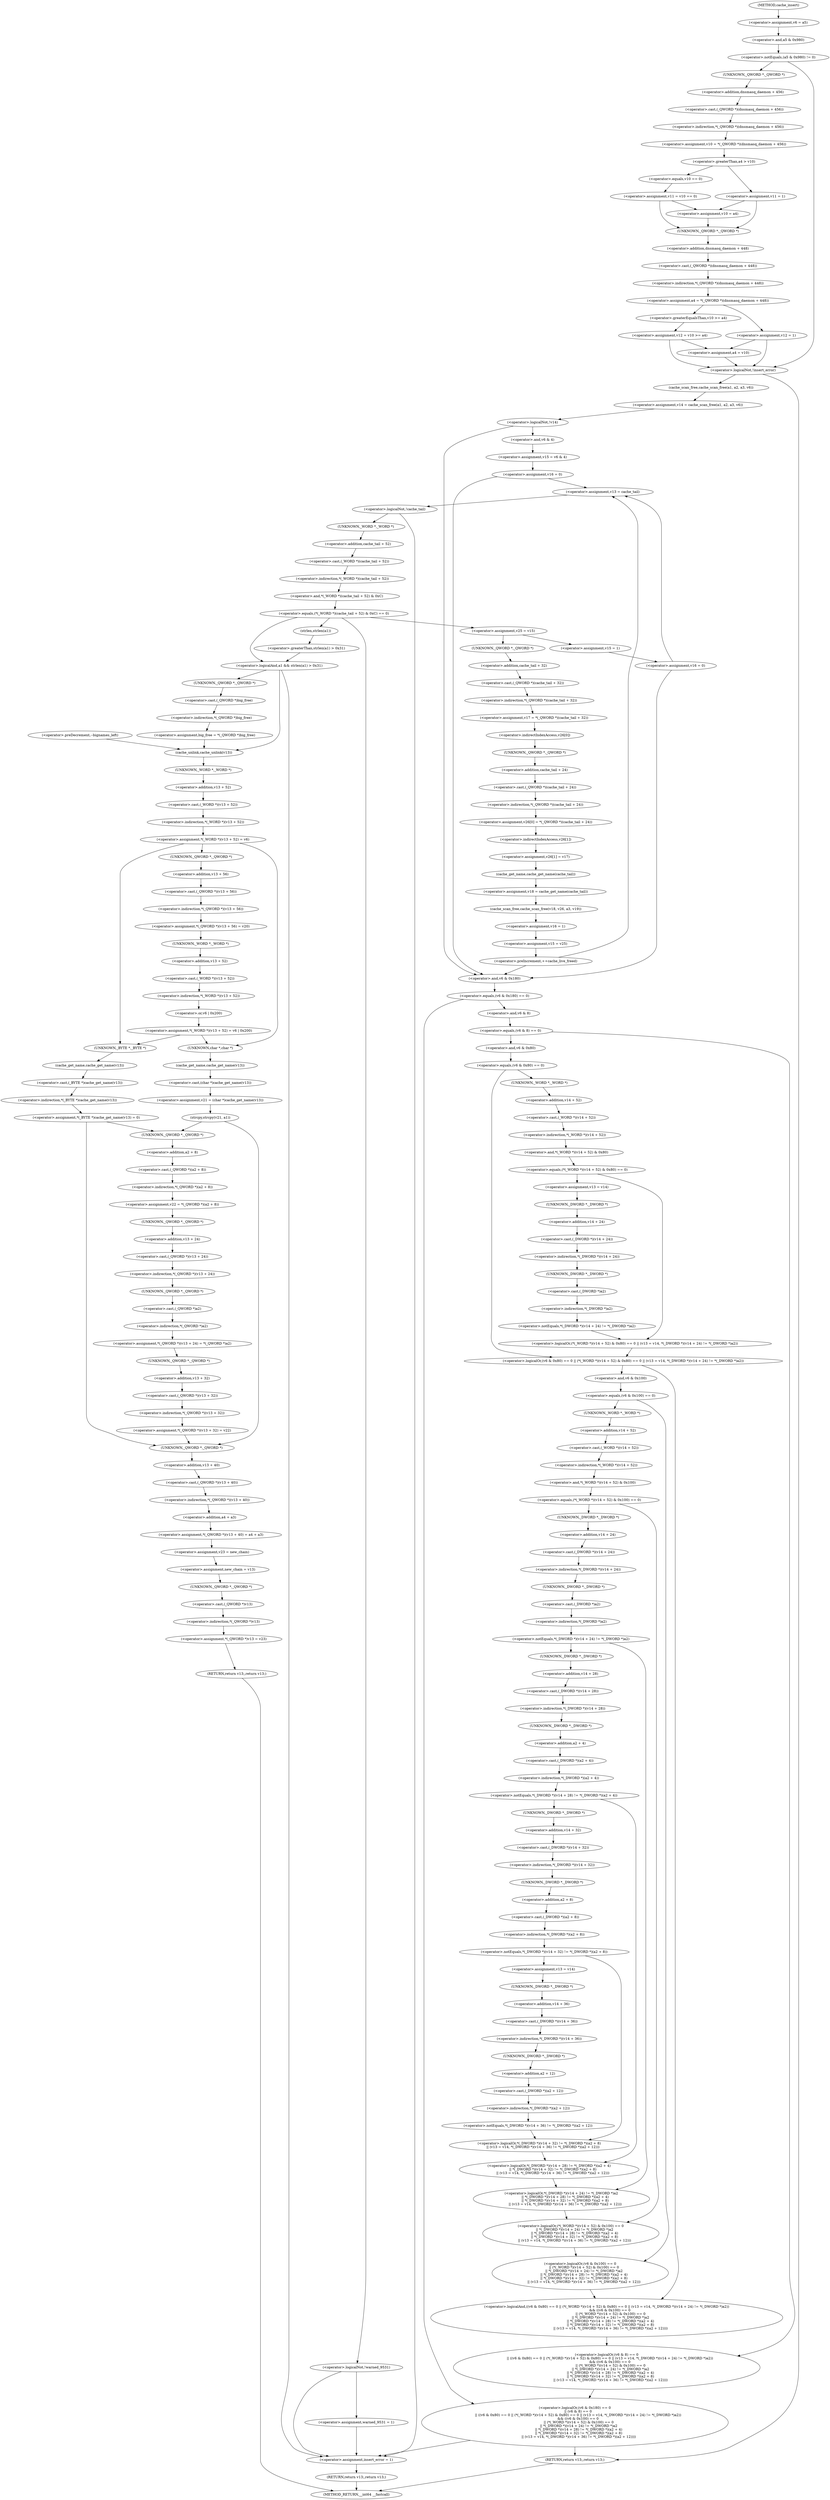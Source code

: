 digraph cache_insert {  
"1000142" [label = "(<operator>.assignment,v6 = a5)" ]
"1000146" [label = "(<operator>.notEquals,(a5 & 0x980) != 0)" ]
"1000147" [label = "(<operator>.and,a5 & 0x980)" ]
"1000152" [label = "(<operator>.assignment,v10 = *(_QWORD *)(dnsmasq_daemon + 456))" ]
"1000154" [label = "(<operator>.indirection,*(_QWORD *)(dnsmasq_daemon + 456))" ]
"1000155" [label = "(<operator>.cast,(_QWORD *)(dnsmasq_daemon + 456))" ]
"1000156" [label = "(UNKNOWN,_QWORD *,_QWORD *)" ]
"1000157" [label = "(<operator>.addition,dnsmasq_daemon + 456)" ]
"1000161" [label = "(<operator>.greaterThan,a4 > v10)" ]
"1000164" [label = "(<operator>.assignment,v11 = v10 == 0)" ]
"1000166" [label = "(<operator>.equals,v10 == 0)" ]
"1000170" [label = "(<operator>.assignment,v11 = 1)" ]
"1000175" [label = "(<operator>.assignment,v10 = a4)" ]
"1000178" [label = "(<operator>.assignment,a4 = *(_QWORD *)(dnsmasq_daemon + 448))" ]
"1000180" [label = "(<operator>.indirection,*(_QWORD *)(dnsmasq_daemon + 448))" ]
"1000181" [label = "(<operator>.cast,(_QWORD *)(dnsmasq_daemon + 448))" ]
"1000182" [label = "(UNKNOWN,_QWORD *,_QWORD *)" ]
"1000183" [label = "(<operator>.addition,dnsmasq_daemon + 448)" ]
"1000188" [label = "(<operator>.assignment,v12 = v10 >= a4)" ]
"1000190" [label = "(<operator>.greaterEqualsThan,v10 >= a4)" ]
"1000194" [label = "(<operator>.assignment,v12 = 1)" ]
"1000199" [label = "(<operator>.assignment,a4 = v10)" ]
"1000204" [label = "(<operator>.logicalNot,!insert_error)" ]
"1000207" [label = "(<operator>.assignment,v14 = cache_scan_free(a1, a2, a3, v6))" ]
"1000209" [label = "(cache_scan_free,cache_scan_free(a1, a2, a3, v6))" ]
"1000215" [label = "(<operator>.logicalNot,!v14)" ]
"1000218" [label = "(<operator>.assignment,v15 = v6 & 4)" ]
"1000220" [label = "(<operator>.and,v6 & 4)" ]
"1000223" [label = "(<operator>.assignment,v16 = 0)" ]
"1000229" [label = "(<operator>.assignment,v13 = cache_tail)" ]
"1000233" [label = "(<operator>.logicalNot,!cache_tail)" ]
"1000237" [label = "(<operator>.equals,(*(_WORD *)(cache_tail + 52) & 0xC) == 0)" ]
"1000238" [label = "(<operator>.and,*(_WORD *)(cache_tail + 52) & 0xC)" ]
"1000239" [label = "(<operator>.indirection,*(_WORD *)(cache_tail + 52))" ]
"1000240" [label = "(<operator>.cast,(_WORD *)(cache_tail + 52))" ]
"1000241" [label = "(UNKNOWN,_WORD *,_WORD *)" ]
"1000242" [label = "(<operator>.addition,cache_tail + 52)" ]
"1000249" [label = "(<operator>.logicalAnd,a1 && strlen(a1) > 0x31)" ]
"1000251" [label = "(<operator>.greaterThan,strlen(a1) > 0x31)" ]
"1000252" [label = "(strlen,strlen(a1))" ]
"1000259" [label = "(<operator>.assignment,big_free = *(_QWORD *)big_free)" ]
"1000261" [label = "(<operator>.indirection,*(_QWORD *)big_free)" ]
"1000262" [label = "(<operator>.cast,(_QWORD *)big_free)" ]
"1000263" [label = "(UNKNOWN,_QWORD *,_QWORD *)" ]
"1000270" [label = "(<operator>.preDecrement,--bignames_left)" ]
"1000272" [label = "(cache_unlink,cache_unlink(v13))" ]
"1000274" [label = "(<operator>.assignment,*(_WORD *)(v13 + 52) = v6)" ]
"1000275" [label = "(<operator>.indirection,*(_WORD *)(v13 + 52))" ]
"1000276" [label = "(<operator>.cast,(_WORD *)(v13 + 52))" ]
"1000277" [label = "(UNKNOWN,_WORD *,_WORD *)" ]
"1000278" [label = "(<operator>.addition,v13 + 52)" ]
"1000285" [label = "(<operator>.assignment,*(_QWORD *)(v13 + 56) = v20)" ]
"1000286" [label = "(<operator>.indirection,*(_QWORD *)(v13 + 56))" ]
"1000287" [label = "(<operator>.cast,(_QWORD *)(v13 + 56))" ]
"1000288" [label = "(UNKNOWN,_QWORD *,_QWORD *)" ]
"1000289" [label = "(<operator>.addition,v13 + 56)" ]
"1000293" [label = "(<operator>.assignment,*(_WORD *)(v13 + 52) = v6 | 0x200)" ]
"1000294" [label = "(<operator>.indirection,*(_WORD *)(v13 + 52))" ]
"1000295" [label = "(<operator>.cast,(_WORD *)(v13 + 52))" ]
"1000296" [label = "(UNKNOWN,_WORD *,_WORD *)" ]
"1000297" [label = "(<operator>.addition,v13 + 52)" ]
"1000300" [label = "(<operator>.or,v6 | 0x200)" ]
"1000306" [label = "(<operator>.assignment,v21 = (char *)cache_get_name(v13))" ]
"1000308" [label = "(<operator>.cast,(char *)cache_get_name(v13))" ]
"1000309" [label = "(UNKNOWN,char *,char *)" ]
"1000310" [label = "(cache_get_name,cache_get_name(v13))" ]
"1000312" [label = "(strcpy,strcpy(v21, a1))" ]
"1000317" [label = "(<operator>.assignment,*(_BYTE *)cache_get_name(v13) = 0)" ]
"1000318" [label = "(<operator>.indirection,*(_BYTE *)cache_get_name(v13))" ]
"1000319" [label = "(<operator>.cast,(_BYTE *)cache_get_name(v13))" ]
"1000320" [label = "(UNKNOWN,_BYTE *,_BYTE *)" ]
"1000321" [label = "(cache_get_name,cache_get_name(v13))" ]
"1000327" [label = "(<operator>.assignment,v22 = *(_QWORD *)(a2 + 8))" ]
"1000329" [label = "(<operator>.indirection,*(_QWORD *)(a2 + 8))" ]
"1000330" [label = "(<operator>.cast,(_QWORD *)(a2 + 8))" ]
"1000331" [label = "(UNKNOWN,_QWORD *,_QWORD *)" ]
"1000332" [label = "(<operator>.addition,a2 + 8)" ]
"1000335" [label = "(<operator>.assignment,*(_QWORD *)(v13 + 24) = *(_QWORD *)a2)" ]
"1000336" [label = "(<operator>.indirection,*(_QWORD *)(v13 + 24))" ]
"1000337" [label = "(<operator>.cast,(_QWORD *)(v13 + 24))" ]
"1000338" [label = "(UNKNOWN,_QWORD *,_QWORD *)" ]
"1000339" [label = "(<operator>.addition,v13 + 24)" ]
"1000342" [label = "(<operator>.indirection,*(_QWORD *)a2)" ]
"1000343" [label = "(<operator>.cast,(_QWORD *)a2)" ]
"1000344" [label = "(UNKNOWN,_QWORD *,_QWORD *)" ]
"1000346" [label = "(<operator>.assignment,*(_QWORD *)(v13 + 32) = v22)" ]
"1000347" [label = "(<operator>.indirection,*(_QWORD *)(v13 + 32))" ]
"1000348" [label = "(<operator>.cast,(_QWORD *)(v13 + 32))" ]
"1000349" [label = "(UNKNOWN,_QWORD *,_QWORD *)" ]
"1000350" [label = "(<operator>.addition,v13 + 32)" ]
"1000354" [label = "(<operator>.assignment,*(_QWORD *)(v13 + 40) = a4 + a3)" ]
"1000355" [label = "(<operator>.indirection,*(_QWORD *)(v13 + 40))" ]
"1000356" [label = "(<operator>.cast,(_QWORD *)(v13 + 40))" ]
"1000357" [label = "(UNKNOWN,_QWORD *,_QWORD *)" ]
"1000358" [label = "(<operator>.addition,v13 + 40)" ]
"1000361" [label = "(<operator>.addition,a4 + a3)" ]
"1000364" [label = "(<operator>.assignment,v23 = new_chain)" ]
"1000367" [label = "(<operator>.assignment,new_chain = v13)" ]
"1000370" [label = "(<operator>.assignment,*(_QWORD *)v13 = v23)" ]
"1000371" [label = "(<operator>.indirection,*(_QWORD *)v13)" ]
"1000372" [label = "(<operator>.cast,(_QWORD *)v13)" ]
"1000373" [label = "(UNKNOWN,_QWORD *,_QWORD *)" ]
"1000376" [label = "(RETURN,return v13;,return v13;)" ]
"1000382" [label = "(<operator>.logicalNot,!warned_9531)" ]
"1000385" [label = "(<operator>.assignment,warned_9531 = 1)" ]
"1000389" [label = "(<operator>.assignment,v25 = v15)" ]
"1000395" [label = "(<operator>.assignment,v17 = *(_QWORD *)(cache_tail + 32))" ]
"1000397" [label = "(<operator>.indirection,*(_QWORD *)(cache_tail + 32))" ]
"1000398" [label = "(<operator>.cast,(_QWORD *)(cache_tail + 32))" ]
"1000399" [label = "(UNKNOWN,_QWORD *,_QWORD *)" ]
"1000400" [label = "(<operator>.addition,cache_tail + 32)" ]
"1000403" [label = "(<operator>.assignment,v26[0] = *(_QWORD *)(cache_tail + 24))" ]
"1000404" [label = "(<operator>.indirectIndexAccess,v26[0])" ]
"1000407" [label = "(<operator>.indirection,*(_QWORD *)(cache_tail + 24))" ]
"1000408" [label = "(<operator>.cast,(_QWORD *)(cache_tail + 24))" ]
"1000409" [label = "(UNKNOWN,_QWORD *,_QWORD *)" ]
"1000410" [label = "(<operator>.addition,cache_tail + 24)" ]
"1000413" [label = "(<operator>.assignment,v26[1] = v17)" ]
"1000414" [label = "(<operator>.indirectIndexAccess,v26[1])" ]
"1000418" [label = "(<operator>.assignment,v18 = cache_get_name(cache_tail))" ]
"1000420" [label = "(cache_get_name,cache_get_name(cache_tail))" ]
"1000422" [label = "(cache_scan_free,cache_scan_free(v18, v26, a3, v19))" ]
"1000427" [label = "(<operator>.assignment,v16 = 1)" ]
"1000430" [label = "(<operator>.assignment,v15 = v25)" ]
"1000433" [label = "(<operator>.preIncrement,++cache_live_freed)" ]
"1000437" [label = "(<operator>.assignment,v15 = 1)" ]
"1000440" [label = "(<operator>.assignment,v16 = 0)" ]
"1000444" [label = "(<operator>.logicalOr,(v6 & 0x180) == 0\n      || (v6 & 8) == 0\n      || ((v6 & 0x80) == 0 || (*(_WORD *)(v14 + 52) & 0x80) == 0 || (v13 = v14, *(_DWORD *)(v14 + 24) != *(_DWORD *)a2))\n      && ((v6 & 0x100) == 0\n       || (*(_WORD *)(v14 + 52) & 0x100) == 0\n       || *(_DWORD *)(v14 + 24) != *(_DWORD *)a2\n       || *(_DWORD *)(v14 + 28) != *(_DWORD *)(a2 + 4)\n       || *(_DWORD *)(v14 + 32) != *(_DWORD *)(a2 + 8)\n       || (v13 = v14, *(_DWORD *)(v14 + 36) != *(_DWORD *)(a2 + 12))))" ]
"1000445" [label = "(<operator>.equals,(v6 & 0x180) == 0)" ]
"1000446" [label = "(<operator>.and,v6 & 0x180)" ]
"1000450" [label = "(<operator>.logicalOr,(v6 & 8) == 0\n      || ((v6 & 0x80) == 0 || (*(_WORD *)(v14 + 52) & 0x80) == 0 || (v13 = v14, *(_DWORD *)(v14 + 24) != *(_DWORD *)a2))\n      && ((v6 & 0x100) == 0\n       || (*(_WORD *)(v14 + 52) & 0x100) == 0\n       || *(_DWORD *)(v14 + 24) != *(_DWORD *)a2\n       || *(_DWORD *)(v14 + 28) != *(_DWORD *)(a2 + 4)\n       || *(_DWORD *)(v14 + 32) != *(_DWORD *)(a2 + 8)\n       || (v13 = v14, *(_DWORD *)(v14 + 36) != *(_DWORD *)(a2 + 12))))" ]
"1000451" [label = "(<operator>.equals,(v6 & 8) == 0)" ]
"1000452" [label = "(<operator>.and,v6 & 8)" ]
"1000456" [label = "(<operator>.logicalAnd,((v6 & 0x80) == 0 || (*(_WORD *)(v14 + 52) & 0x80) == 0 || (v13 = v14, *(_DWORD *)(v14 + 24) != *(_DWORD *)a2))\n      && ((v6 & 0x100) == 0\n       || (*(_WORD *)(v14 + 52) & 0x100) == 0\n       || *(_DWORD *)(v14 + 24) != *(_DWORD *)a2\n       || *(_DWORD *)(v14 + 28) != *(_DWORD *)(a2 + 4)\n       || *(_DWORD *)(v14 + 32) != *(_DWORD *)(a2 + 8)\n       || (v13 = v14, *(_DWORD *)(v14 + 36) != *(_DWORD *)(a2 + 12))))" ]
"1000457" [label = "(<operator>.logicalOr,(v6 & 0x80) == 0 || (*(_WORD *)(v14 + 52) & 0x80) == 0 || (v13 = v14, *(_DWORD *)(v14 + 24) != *(_DWORD *)a2))" ]
"1000458" [label = "(<operator>.equals,(v6 & 0x80) == 0)" ]
"1000459" [label = "(<operator>.and,v6 & 0x80)" ]
"1000463" [label = "(<operator>.logicalOr,(*(_WORD *)(v14 + 52) & 0x80) == 0 || (v13 = v14, *(_DWORD *)(v14 + 24) != *(_DWORD *)a2))" ]
"1000464" [label = "(<operator>.equals,(*(_WORD *)(v14 + 52) & 0x80) == 0)" ]
"1000465" [label = "(<operator>.and,*(_WORD *)(v14 + 52) & 0x80)" ]
"1000466" [label = "(<operator>.indirection,*(_WORD *)(v14 + 52))" ]
"1000467" [label = "(<operator>.cast,(_WORD *)(v14 + 52))" ]
"1000468" [label = "(UNKNOWN,_WORD *,_WORD *)" ]
"1000469" [label = "(<operator>.addition,v14 + 52)" ]
"1000475" [label = "(<operator>.assignment,v13 = v14)" ]
"1000478" [label = "(<operator>.notEquals,*(_DWORD *)(v14 + 24) != *(_DWORD *)a2)" ]
"1000479" [label = "(<operator>.indirection,*(_DWORD *)(v14 + 24))" ]
"1000480" [label = "(<operator>.cast,(_DWORD *)(v14 + 24))" ]
"1000481" [label = "(UNKNOWN,_DWORD *,_DWORD *)" ]
"1000482" [label = "(<operator>.addition,v14 + 24)" ]
"1000485" [label = "(<operator>.indirection,*(_DWORD *)a2)" ]
"1000486" [label = "(<operator>.cast,(_DWORD *)a2)" ]
"1000487" [label = "(UNKNOWN,_DWORD *,_DWORD *)" ]
"1000489" [label = "(<operator>.logicalOr,(v6 & 0x100) == 0\n       || (*(_WORD *)(v14 + 52) & 0x100) == 0\n       || *(_DWORD *)(v14 + 24) != *(_DWORD *)a2\n       || *(_DWORD *)(v14 + 28) != *(_DWORD *)(a2 + 4)\n       || *(_DWORD *)(v14 + 32) != *(_DWORD *)(a2 + 8)\n       || (v13 = v14, *(_DWORD *)(v14 + 36) != *(_DWORD *)(a2 + 12)))" ]
"1000490" [label = "(<operator>.equals,(v6 & 0x100) == 0)" ]
"1000491" [label = "(<operator>.and,v6 & 0x100)" ]
"1000495" [label = "(<operator>.logicalOr,(*(_WORD *)(v14 + 52) & 0x100) == 0\n       || *(_DWORD *)(v14 + 24) != *(_DWORD *)a2\n       || *(_DWORD *)(v14 + 28) != *(_DWORD *)(a2 + 4)\n       || *(_DWORD *)(v14 + 32) != *(_DWORD *)(a2 + 8)\n       || (v13 = v14, *(_DWORD *)(v14 + 36) != *(_DWORD *)(a2 + 12)))" ]
"1000496" [label = "(<operator>.equals,(*(_WORD *)(v14 + 52) & 0x100) == 0)" ]
"1000497" [label = "(<operator>.and,*(_WORD *)(v14 + 52) & 0x100)" ]
"1000498" [label = "(<operator>.indirection,*(_WORD *)(v14 + 52))" ]
"1000499" [label = "(<operator>.cast,(_WORD *)(v14 + 52))" ]
"1000500" [label = "(UNKNOWN,_WORD *,_WORD *)" ]
"1000501" [label = "(<operator>.addition,v14 + 52)" ]
"1000506" [label = "(<operator>.logicalOr,*(_DWORD *)(v14 + 24) != *(_DWORD *)a2\n       || *(_DWORD *)(v14 + 28) != *(_DWORD *)(a2 + 4)\n       || *(_DWORD *)(v14 + 32) != *(_DWORD *)(a2 + 8)\n       || (v13 = v14, *(_DWORD *)(v14 + 36) != *(_DWORD *)(a2 + 12)))" ]
"1000507" [label = "(<operator>.notEquals,*(_DWORD *)(v14 + 24) != *(_DWORD *)a2)" ]
"1000508" [label = "(<operator>.indirection,*(_DWORD *)(v14 + 24))" ]
"1000509" [label = "(<operator>.cast,(_DWORD *)(v14 + 24))" ]
"1000510" [label = "(UNKNOWN,_DWORD *,_DWORD *)" ]
"1000511" [label = "(<operator>.addition,v14 + 24)" ]
"1000514" [label = "(<operator>.indirection,*(_DWORD *)a2)" ]
"1000515" [label = "(<operator>.cast,(_DWORD *)a2)" ]
"1000516" [label = "(UNKNOWN,_DWORD *,_DWORD *)" ]
"1000518" [label = "(<operator>.logicalOr,*(_DWORD *)(v14 + 28) != *(_DWORD *)(a2 + 4)\n       || *(_DWORD *)(v14 + 32) != *(_DWORD *)(a2 + 8)\n       || (v13 = v14, *(_DWORD *)(v14 + 36) != *(_DWORD *)(a2 + 12)))" ]
"1000519" [label = "(<operator>.notEquals,*(_DWORD *)(v14 + 28) != *(_DWORD *)(a2 + 4))" ]
"1000520" [label = "(<operator>.indirection,*(_DWORD *)(v14 + 28))" ]
"1000521" [label = "(<operator>.cast,(_DWORD *)(v14 + 28))" ]
"1000522" [label = "(UNKNOWN,_DWORD *,_DWORD *)" ]
"1000523" [label = "(<operator>.addition,v14 + 28)" ]
"1000526" [label = "(<operator>.indirection,*(_DWORD *)(a2 + 4))" ]
"1000527" [label = "(<operator>.cast,(_DWORD *)(a2 + 4))" ]
"1000528" [label = "(UNKNOWN,_DWORD *,_DWORD *)" ]
"1000529" [label = "(<operator>.addition,a2 + 4)" ]
"1000532" [label = "(<operator>.logicalOr,*(_DWORD *)(v14 + 32) != *(_DWORD *)(a2 + 8)\n       || (v13 = v14, *(_DWORD *)(v14 + 36) != *(_DWORD *)(a2 + 12)))" ]
"1000533" [label = "(<operator>.notEquals,*(_DWORD *)(v14 + 32) != *(_DWORD *)(a2 + 8))" ]
"1000534" [label = "(<operator>.indirection,*(_DWORD *)(v14 + 32))" ]
"1000535" [label = "(<operator>.cast,(_DWORD *)(v14 + 32))" ]
"1000536" [label = "(UNKNOWN,_DWORD *,_DWORD *)" ]
"1000537" [label = "(<operator>.addition,v14 + 32)" ]
"1000540" [label = "(<operator>.indirection,*(_DWORD *)(a2 + 8))" ]
"1000541" [label = "(<operator>.cast,(_DWORD *)(a2 + 8))" ]
"1000542" [label = "(UNKNOWN,_DWORD *,_DWORD *)" ]
"1000543" [label = "(<operator>.addition,a2 + 8)" ]
"1000547" [label = "(<operator>.assignment,v13 = v14)" ]
"1000550" [label = "(<operator>.notEquals,*(_DWORD *)(v14 + 36) != *(_DWORD *)(a2 + 12))" ]
"1000551" [label = "(<operator>.indirection,*(_DWORD *)(v14 + 36))" ]
"1000552" [label = "(<operator>.cast,(_DWORD *)(v14 + 36))" ]
"1000553" [label = "(UNKNOWN,_DWORD *,_DWORD *)" ]
"1000554" [label = "(<operator>.addition,v14 + 36)" ]
"1000557" [label = "(<operator>.indirection,*(_DWORD *)(a2 + 12))" ]
"1000558" [label = "(<operator>.cast,(_DWORD *)(a2 + 12))" ]
"1000559" [label = "(UNKNOWN,_DWORD *,_DWORD *)" ]
"1000560" [label = "(<operator>.addition,a2 + 12)" ]
"1000566" [label = "(<operator>.assignment,insert_error = 1)" ]
"1000569" [label = "(RETURN,return v13;,return v13;)" ]
"1000571" [label = "(RETURN,return v13;,return v13;)" ]
"1000118" [label = "(METHOD,cache_insert)" ]
"1000573" [label = "(METHOD_RETURN,__int64 __fastcall)" ]
  "1000142" -> "1000147" 
  "1000146" -> "1000156" 
  "1000146" -> "1000204" 
  "1000147" -> "1000146" 
  "1000152" -> "1000161" 
  "1000154" -> "1000152" 
  "1000155" -> "1000154" 
  "1000156" -> "1000157" 
  "1000157" -> "1000155" 
  "1000161" -> "1000166" 
  "1000161" -> "1000170" 
  "1000164" -> "1000175" 
  "1000164" -> "1000182" 
  "1000166" -> "1000164" 
  "1000170" -> "1000175" 
  "1000170" -> "1000182" 
  "1000175" -> "1000182" 
  "1000178" -> "1000190" 
  "1000178" -> "1000194" 
  "1000180" -> "1000178" 
  "1000181" -> "1000180" 
  "1000182" -> "1000183" 
  "1000183" -> "1000181" 
  "1000188" -> "1000199" 
  "1000188" -> "1000204" 
  "1000190" -> "1000188" 
  "1000194" -> "1000199" 
  "1000194" -> "1000204" 
  "1000199" -> "1000204" 
  "1000204" -> "1000209" 
  "1000204" -> "1000571" 
  "1000207" -> "1000215" 
  "1000209" -> "1000207" 
  "1000215" -> "1000220" 
  "1000215" -> "1000446" 
  "1000218" -> "1000223" 
  "1000220" -> "1000218" 
  "1000223" -> "1000229" 
  "1000223" -> "1000446" 
  "1000229" -> "1000233" 
  "1000233" -> "1000241" 
  "1000233" -> "1000566" 
  "1000237" -> "1000249" 
  "1000237" -> "1000252" 
  "1000237" -> "1000382" 
  "1000237" -> "1000389" 
  "1000238" -> "1000237" 
  "1000239" -> "1000238" 
  "1000240" -> "1000239" 
  "1000241" -> "1000242" 
  "1000242" -> "1000240" 
  "1000249" -> "1000263" 
  "1000249" -> "1000566" 
  "1000249" -> "1000272" 
  "1000251" -> "1000249" 
  "1000252" -> "1000251" 
  "1000259" -> "1000272" 
  "1000261" -> "1000259" 
  "1000262" -> "1000261" 
  "1000263" -> "1000262" 
  "1000270" -> "1000272" 
  "1000272" -> "1000277" 
  "1000274" -> "1000288" 
  "1000274" -> "1000320" 
  "1000274" -> "1000309" 
  "1000275" -> "1000274" 
  "1000276" -> "1000275" 
  "1000277" -> "1000278" 
  "1000278" -> "1000276" 
  "1000285" -> "1000296" 
  "1000286" -> "1000285" 
  "1000287" -> "1000286" 
  "1000288" -> "1000289" 
  "1000289" -> "1000287" 
  "1000293" -> "1000320" 
  "1000293" -> "1000309" 
  "1000294" -> "1000300" 
  "1000295" -> "1000294" 
  "1000296" -> "1000297" 
  "1000297" -> "1000295" 
  "1000300" -> "1000293" 
  "1000306" -> "1000312" 
  "1000308" -> "1000306" 
  "1000309" -> "1000310" 
  "1000310" -> "1000308" 
  "1000312" -> "1000357" 
  "1000312" -> "1000331" 
  "1000317" -> "1000357" 
  "1000317" -> "1000331" 
  "1000318" -> "1000317" 
  "1000319" -> "1000318" 
  "1000320" -> "1000321" 
  "1000321" -> "1000319" 
  "1000327" -> "1000338" 
  "1000329" -> "1000327" 
  "1000330" -> "1000329" 
  "1000331" -> "1000332" 
  "1000332" -> "1000330" 
  "1000335" -> "1000349" 
  "1000336" -> "1000344" 
  "1000337" -> "1000336" 
  "1000338" -> "1000339" 
  "1000339" -> "1000337" 
  "1000342" -> "1000335" 
  "1000343" -> "1000342" 
  "1000344" -> "1000343" 
  "1000346" -> "1000357" 
  "1000347" -> "1000346" 
  "1000348" -> "1000347" 
  "1000349" -> "1000350" 
  "1000350" -> "1000348" 
  "1000354" -> "1000364" 
  "1000355" -> "1000361" 
  "1000356" -> "1000355" 
  "1000357" -> "1000358" 
  "1000358" -> "1000356" 
  "1000361" -> "1000354" 
  "1000364" -> "1000367" 
  "1000367" -> "1000373" 
  "1000370" -> "1000376" 
  "1000371" -> "1000370" 
  "1000372" -> "1000371" 
  "1000373" -> "1000372" 
  "1000376" -> "1000573" 
  "1000382" -> "1000385" 
  "1000382" -> "1000566" 
  "1000385" -> "1000566" 
  "1000389" -> "1000399" 
  "1000389" -> "1000437" 
  "1000395" -> "1000404" 
  "1000397" -> "1000395" 
  "1000398" -> "1000397" 
  "1000399" -> "1000400" 
  "1000400" -> "1000398" 
  "1000403" -> "1000414" 
  "1000404" -> "1000409" 
  "1000407" -> "1000403" 
  "1000408" -> "1000407" 
  "1000409" -> "1000410" 
  "1000410" -> "1000408" 
  "1000413" -> "1000420" 
  "1000414" -> "1000413" 
  "1000418" -> "1000422" 
  "1000420" -> "1000418" 
  "1000422" -> "1000427" 
  "1000427" -> "1000430" 
  "1000430" -> "1000433" 
  "1000433" -> "1000229" 
  "1000433" -> "1000446" 
  "1000437" -> "1000440" 
  "1000440" -> "1000229" 
  "1000440" -> "1000446" 
  "1000444" -> "1000566" 
  "1000444" -> "1000571" 
  "1000445" -> "1000444" 
  "1000445" -> "1000452" 
  "1000446" -> "1000445" 
  "1000450" -> "1000444" 
  "1000451" -> "1000450" 
  "1000451" -> "1000459" 
  "1000452" -> "1000451" 
  "1000456" -> "1000450" 
  "1000457" -> "1000456" 
  "1000457" -> "1000491" 
  "1000458" -> "1000468" 
  "1000458" -> "1000457" 
  "1000459" -> "1000458" 
  "1000463" -> "1000457" 
  "1000464" -> "1000463" 
  "1000464" -> "1000475" 
  "1000465" -> "1000464" 
  "1000466" -> "1000465" 
  "1000467" -> "1000466" 
  "1000468" -> "1000469" 
  "1000469" -> "1000467" 
  "1000475" -> "1000481" 
  "1000478" -> "1000463" 
  "1000479" -> "1000487" 
  "1000480" -> "1000479" 
  "1000481" -> "1000482" 
  "1000482" -> "1000480" 
  "1000485" -> "1000478" 
  "1000486" -> "1000485" 
  "1000487" -> "1000486" 
  "1000489" -> "1000456" 
  "1000490" -> "1000500" 
  "1000490" -> "1000489" 
  "1000491" -> "1000490" 
  "1000495" -> "1000489" 
  "1000496" -> "1000510" 
  "1000496" -> "1000495" 
  "1000497" -> "1000496" 
  "1000498" -> "1000497" 
  "1000499" -> "1000498" 
  "1000500" -> "1000501" 
  "1000501" -> "1000499" 
  "1000506" -> "1000495" 
  "1000507" -> "1000522" 
  "1000507" -> "1000506" 
  "1000508" -> "1000516" 
  "1000509" -> "1000508" 
  "1000510" -> "1000511" 
  "1000511" -> "1000509" 
  "1000514" -> "1000507" 
  "1000515" -> "1000514" 
  "1000516" -> "1000515" 
  "1000518" -> "1000506" 
  "1000519" -> "1000536" 
  "1000519" -> "1000518" 
  "1000520" -> "1000528" 
  "1000521" -> "1000520" 
  "1000522" -> "1000523" 
  "1000523" -> "1000521" 
  "1000526" -> "1000519" 
  "1000527" -> "1000526" 
  "1000528" -> "1000529" 
  "1000529" -> "1000527" 
  "1000532" -> "1000518" 
  "1000533" -> "1000532" 
  "1000533" -> "1000547" 
  "1000534" -> "1000542" 
  "1000535" -> "1000534" 
  "1000536" -> "1000537" 
  "1000537" -> "1000535" 
  "1000540" -> "1000533" 
  "1000541" -> "1000540" 
  "1000542" -> "1000543" 
  "1000543" -> "1000541" 
  "1000547" -> "1000553" 
  "1000550" -> "1000532" 
  "1000551" -> "1000559" 
  "1000552" -> "1000551" 
  "1000553" -> "1000554" 
  "1000554" -> "1000552" 
  "1000557" -> "1000550" 
  "1000558" -> "1000557" 
  "1000559" -> "1000560" 
  "1000560" -> "1000558" 
  "1000566" -> "1000569" 
  "1000569" -> "1000573" 
  "1000571" -> "1000573" 
  "1000118" -> "1000142" 
}
